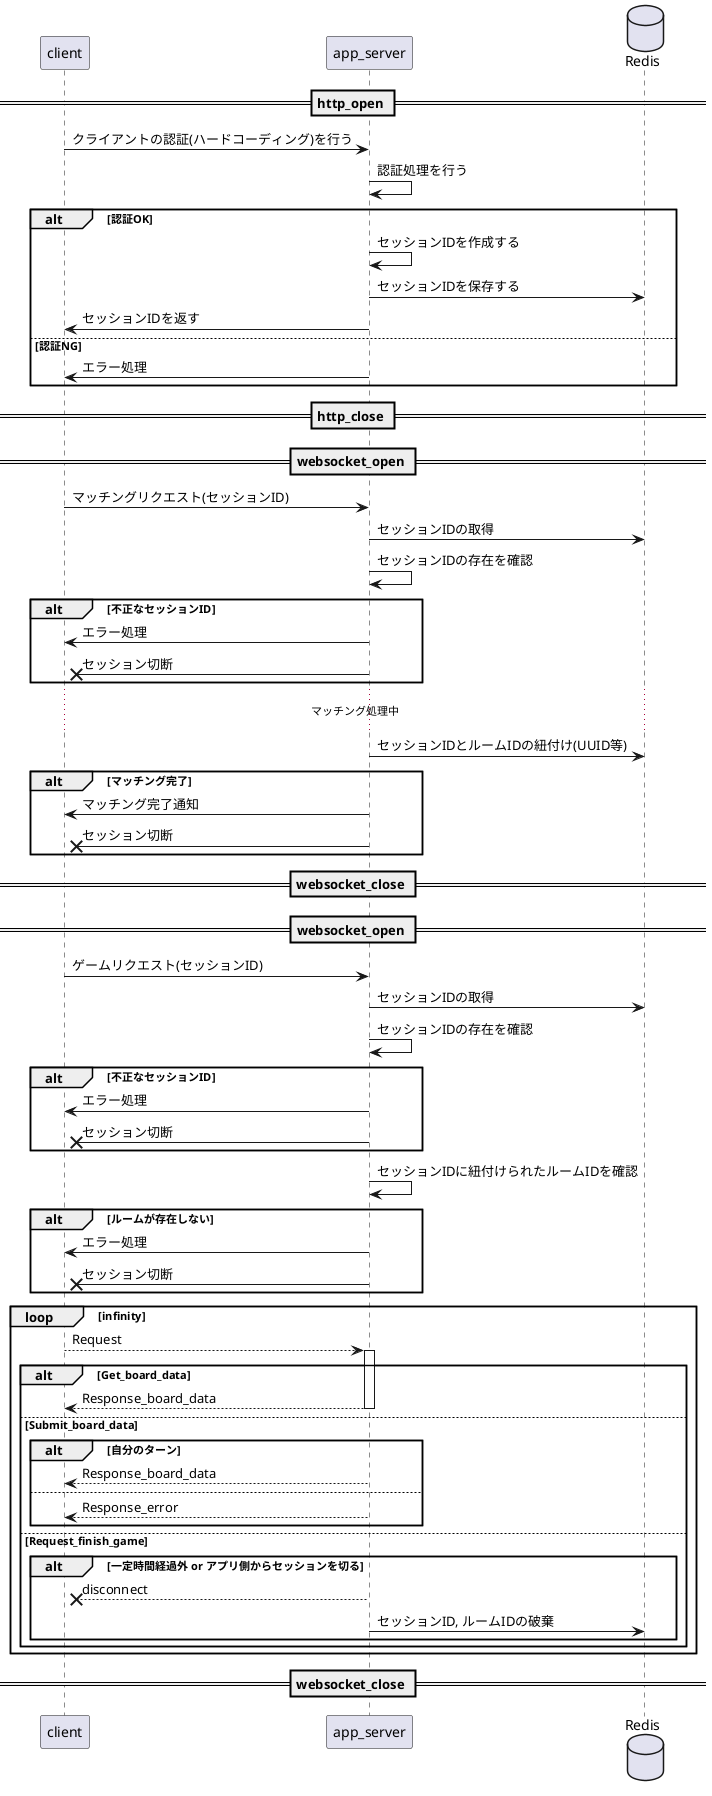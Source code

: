 @startuml
participant client
participant app_server
database Redis

== http_open ==
client -> app_server : クライアントの認証(ハードコーディング)を行う
app_server -> app_server :認証処理を行う
alt 認証OK
    app_server -> app_server : セッションIDを作成する
    app_server -> Redis : セッションIDを保存する
    app_server -> client : セッションIDを返す
else 認証NG
    app_server -> client : エラー処理
end

== http_close ==


== websocket_open ==
client -> app_server : マッチングリクエスト(セッションID)
app_server -> Redis :セッションIDの取得
app_server -> app_server : セッションIDの存在を確認
alt 不正なセッションID
    app_server -> client : エラー処理
    app_server -x client : セッション切断
end

... マッチング処理中 ...
app_server -> Redis :セッションIDとルームIDの紐付け(UUID等)
alt マッチング完了
    app_server -> client : マッチング完了通知
    app_server -x client : セッション切断
end

== websocket_close ==

== websocket_open ==
client -> app_server : ゲームリクエスト(セッションID)
app_server -> Redis :セッションIDの取得
app_server -> app_server : セッションIDの存在を確認
alt 不正なセッションID
    app_server -> client : エラー処理
    app_server -x client : セッション切断
end

app_server -> app_server : セッションIDに紐付けられたルームIDを確認

alt ルームが存在しない
    app_server -> client : エラー処理
    app_server -x client : セッション切断
end

loop infinity
client --> app_server : Request
    alt Get_board_data
        activate app_server
        app_server --> client : Response_board_data
        deactivate app_server
    else Submit_board_data
        alt 自分のターン
        app_server --> client : Response_board_data
        else
        app_server --> client : Response_error
        end
        deactivate app_server
    else Request_finish_game
        alt 一定時間経過外 or アプリ側からセッションを切る
            app_server --x client : disconnect
            app_server -> Redis : セッションID, ルームIDの破棄
        end
    end
end

== websocket_close ==


@enduml
